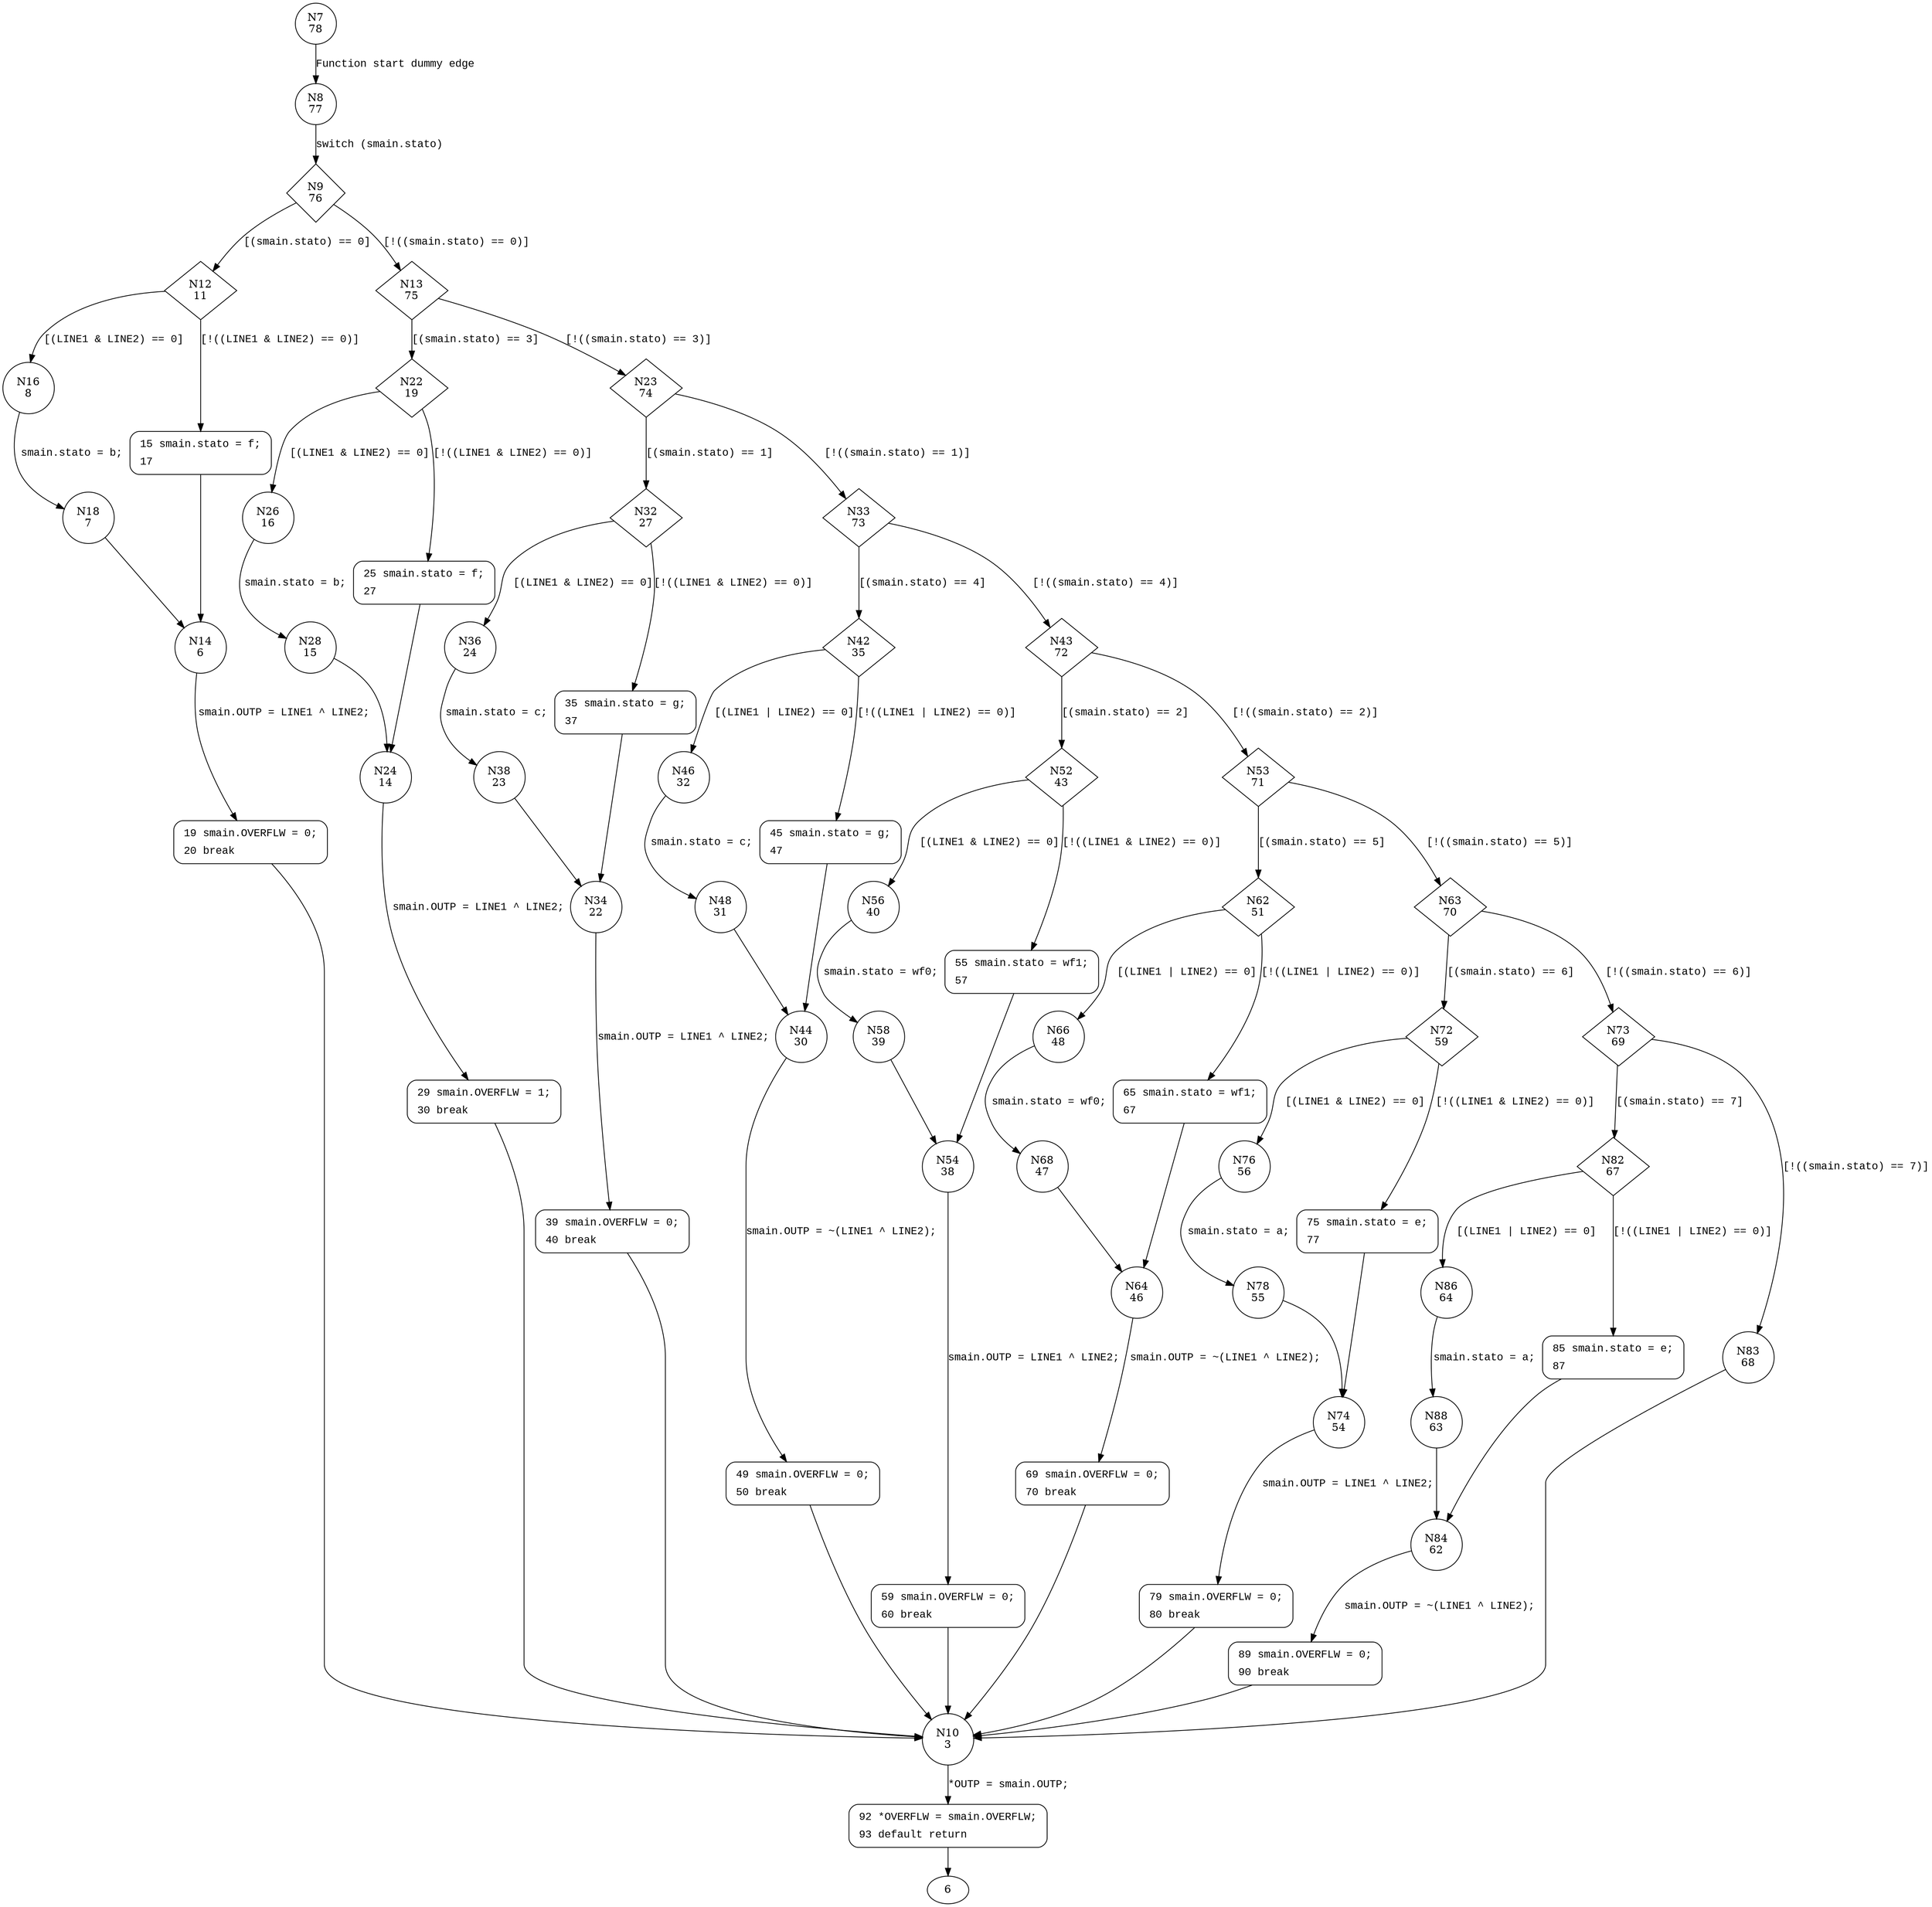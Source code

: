digraph b01 {
7 [shape="circle" label="N7\n78"]
8 [shape="circle" label="N8\n77"]
9 [shape="diamond" label="N9\n76"]
12 [shape="diamond" label="N12\n11"]
13 [shape="diamond" label="N13\n75"]
22 [shape="diamond" label="N22\n19"]
23 [shape="diamond" label="N23\n74"]
32 [shape="diamond" label="N32\n27"]
33 [shape="diamond" label="N33\n73"]
42 [shape="diamond" label="N42\n35"]
43 [shape="diamond" label="N43\n72"]
52 [shape="diamond" label="N52\n43"]
53 [shape="diamond" label="N53\n71"]
62 [shape="diamond" label="N62\n51"]
63 [shape="diamond" label="N63\n70"]
72 [shape="diamond" label="N72\n59"]
73 [shape="diamond" label="N73\n69"]
82 [shape="diamond" label="N82\n67"]
83 [shape="circle" label="N83\n68"]
10 [shape="circle" label="N10\n3"]
92 [shape="circle" label="N92\n2"]
86 [shape="circle" label="N86\n64"]
85 [shape="circle" label="N85\n66"]
84 [shape="circle" label="N84\n62"]
89 [shape="circle" label="N89\n61"]
88 [shape="circle" label="N88\n63"]
76 [shape="circle" label="N76\n56"]
75 [shape="circle" label="N75\n58"]
74 [shape="circle" label="N74\n54"]
79 [shape="circle" label="N79\n53"]
78 [shape="circle" label="N78\n55"]
66 [shape="circle" label="N66\n48"]
65 [shape="circle" label="N65\n50"]
64 [shape="circle" label="N64\n46"]
69 [shape="circle" label="N69\n45"]
68 [shape="circle" label="N68\n47"]
56 [shape="circle" label="N56\n40"]
55 [shape="circle" label="N55\n42"]
54 [shape="circle" label="N54\n38"]
59 [shape="circle" label="N59\n37"]
58 [shape="circle" label="N58\n39"]
46 [shape="circle" label="N46\n32"]
45 [shape="circle" label="N45\n34"]
44 [shape="circle" label="N44\n30"]
49 [shape="circle" label="N49\n29"]
48 [shape="circle" label="N48\n31"]
36 [shape="circle" label="N36\n24"]
35 [shape="circle" label="N35\n26"]
34 [shape="circle" label="N34\n22"]
39 [shape="circle" label="N39\n21"]
38 [shape="circle" label="N38\n23"]
26 [shape="circle" label="N26\n16"]
25 [shape="circle" label="N25\n18"]
24 [shape="circle" label="N24\n14"]
29 [shape="circle" label="N29\n13"]
28 [shape="circle" label="N28\n15"]
16 [shape="circle" label="N16\n8"]
15 [shape="circle" label="N15\n10"]
14 [shape="circle" label="N14\n6"]
19 [shape="circle" label="N19\n5"]
18 [shape="circle" label="N18\n7"]
92 [style="filled,bold" penwidth="1" fillcolor="white" fontname="Courier New" shape="Mrecord" label=<<table border="0" cellborder="0" cellpadding="3" bgcolor="white"><tr><td align="right">92</td><td align="left">*OVERFLW = smain.OVERFLW;</td></tr><tr><td align="right">93</td><td align="left">default return</td></tr></table>>]
92 -> 6[label=""]
85 [style="filled,bold" penwidth="1" fillcolor="white" fontname="Courier New" shape="Mrecord" label=<<table border="0" cellborder="0" cellpadding="3" bgcolor="white"><tr><td align="right">85</td><td align="left">smain.stato = e;</td></tr><tr><td align="right">87</td><td align="left"></td></tr></table>>]
85 -> 84[label=""]
89 [style="filled,bold" penwidth="1" fillcolor="white" fontname="Courier New" shape="Mrecord" label=<<table border="0" cellborder="0" cellpadding="3" bgcolor="white"><tr><td align="right">89</td><td align="left">smain.OVERFLW = 0;</td></tr><tr><td align="right">90</td><td align="left">break</td></tr></table>>]
89 -> 10[label=""]
75 [style="filled,bold" penwidth="1" fillcolor="white" fontname="Courier New" shape="Mrecord" label=<<table border="0" cellborder="0" cellpadding="3" bgcolor="white"><tr><td align="right">75</td><td align="left">smain.stato = e;</td></tr><tr><td align="right">77</td><td align="left"></td></tr></table>>]
75 -> 74[label=""]
79 [style="filled,bold" penwidth="1" fillcolor="white" fontname="Courier New" shape="Mrecord" label=<<table border="0" cellborder="0" cellpadding="3" bgcolor="white"><tr><td align="right">79</td><td align="left">smain.OVERFLW = 0;</td></tr><tr><td align="right">80</td><td align="left">break</td></tr></table>>]
79 -> 10[label=""]
65 [style="filled,bold" penwidth="1" fillcolor="white" fontname="Courier New" shape="Mrecord" label=<<table border="0" cellborder="0" cellpadding="3" bgcolor="white"><tr><td align="right">65</td><td align="left">smain.stato = wf1;</td></tr><tr><td align="right">67</td><td align="left"></td></tr></table>>]
65 -> 64[label=""]
69 [style="filled,bold" penwidth="1" fillcolor="white" fontname="Courier New" shape="Mrecord" label=<<table border="0" cellborder="0" cellpadding="3" bgcolor="white"><tr><td align="right">69</td><td align="left">smain.OVERFLW = 0;</td></tr><tr><td align="right">70</td><td align="left">break</td></tr></table>>]
69 -> 10[label=""]
55 [style="filled,bold" penwidth="1" fillcolor="white" fontname="Courier New" shape="Mrecord" label=<<table border="0" cellborder="0" cellpadding="3" bgcolor="white"><tr><td align="right">55</td><td align="left">smain.stato = wf1;</td></tr><tr><td align="right">57</td><td align="left"></td></tr></table>>]
55 -> 54[label=""]
59 [style="filled,bold" penwidth="1" fillcolor="white" fontname="Courier New" shape="Mrecord" label=<<table border="0" cellborder="0" cellpadding="3" bgcolor="white"><tr><td align="right">59</td><td align="left">smain.OVERFLW = 0;</td></tr><tr><td align="right">60</td><td align="left">break</td></tr></table>>]
59 -> 10[label=""]
45 [style="filled,bold" penwidth="1" fillcolor="white" fontname="Courier New" shape="Mrecord" label=<<table border="0" cellborder="0" cellpadding="3" bgcolor="white"><tr><td align="right">45</td><td align="left">smain.stato = g;</td></tr><tr><td align="right">47</td><td align="left"></td></tr></table>>]
45 -> 44[label=""]
49 [style="filled,bold" penwidth="1" fillcolor="white" fontname="Courier New" shape="Mrecord" label=<<table border="0" cellborder="0" cellpadding="3" bgcolor="white"><tr><td align="right">49</td><td align="left">smain.OVERFLW = 0;</td></tr><tr><td align="right">50</td><td align="left">break</td></tr></table>>]
49 -> 10[label=""]
35 [style="filled,bold" penwidth="1" fillcolor="white" fontname="Courier New" shape="Mrecord" label=<<table border="0" cellborder="0" cellpadding="3" bgcolor="white"><tr><td align="right">35</td><td align="left">smain.stato = g;</td></tr><tr><td align="right">37</td><td align="left"></td></tr></table>>]
35 -> 34[label=""]
39 [style="filled,bold" penwidth="1" fillcolor="white" fontname="Courier New" shape="Mrecord" label=<<table border="0" cellborder="0" cellpadding="3" bgcolor="white"><tr><td align="right">39</td><td align="left">smain.OVERFLW = 0;</td></tr><tr><td align="right">40</td><td align="left">break</td></tr></table>>]
39 -> 10[label=""]
25 [style="filled,bold" penwidth="1" fillcolor="white" fontname="Courier New" shape="Mrecord" label=<<table border="0" cellborder="0" cellpadding="3" bgcolor="white"><tr><td align="right">25</td><td align="left">smain.stato = f;</td></tr><tr><td align="right">27</td><td align="left"></td></tr></table>>]
25 -> 24[label=""]
29 [style="filled,bold" penwidth="1" fillcolor="white" fontname="Courier New" shape="Mrecord" label=<<table border="0" cellborder="0" cellpadding="3" bgcolor="white"><tr><td align="right">29</td><td align="left">smain.OVERFLW = 1;</td></tr><tr><td align="right">30</td><td align="left">break</td></tr></table>>]
29 -> 10[label=""]
15 [style="filled,bold" penwidth="1" fillcolor="white" fontname="Courier New" shape="Mrecord" label=<<table border="0" cellborder="0" cellpadding="3" bgcolor="white"><tr><td align="right">15</td><td align="left">smain.stato = f;</td></tr><tr><td align="right">17</td><td align="left"></td></tr></table>>]
15 -> 14[label=""]
19 [style="filled,bold" penwidth="1" fillcolor="white" fontname="Courier New" shape="Mrecord" label=<<table border="0" cellborder="0" cellpadding="3" bgcolor="white"><tr><td align="right">19</td><td align="left">smain.OVERFLW = 0;</td></tr><tr><td align="right">20</td><td align="left">break</td></tr></table>>]
19 -> 10[label=""]
7 -> 8 [label="Function start dummy edge" fontname="Courier New"]
9 -> 12 [label="[(smain.stato) == 0]" fontname="Courier New"]
9 -> 13 [label="[!((smain.stato) == 0)]" fontname="Courier New"]
13 -> 22 [label="[(smain.stato) == 3]" fontname="Courier New"]
13 -> 23 [label="[!((smain.stato) == 3)]" fontname="Courier New"]
23 -> 32 [label="[(smain.stato) == 1]" fontname="Courier New"]
23 -> 33 [label="[!((smain.stato) == 1)]" fontname="Courier New"]
33 -> 42 [label="[(smain.stato) == 4]" fontname="Courier New"]
33 -> 43 [label="[!((smain.stato) == 4)]" fontname="Courier New"]
43 -> 52 [label="[(smain.stato) == 2]" fontname="Courier New"]
43 -> 53 [label="[!((smain.stato) == 2)]" fontname="Courier New"]
53 -> 62 [label="[(smain.stato) == 5]" fontname="Courier New"]
53 -> 63 [label="[!((smain.stato) == 5)]" fontname="Courier New"]
63 -> 72 [label="[(smain.stato) == 6]" fontname="Courier New"]
63 -> 73 [label="[!((smain.stato) == 6)]" fontname="Courier New"]
73 -> 82 [label="[(smain.stato) == 7]" fontname="Courier New"]
73 -> 83 [label="[!((smain.stato) == 7)]" fontname="Courier New"]
10 -> 92 [label="*OUTP = smain.OUTP;" fontname="Courier New"]
82 -> 86 [label="[(LINE1 | LINE2) == 0]" fontname="Courier New"]
82 -> 85 [label="[!((LINE1 | LINE2) == 0)]" fontname="Courier New"]
84 -> 89 [label="smain.OUTP = ~(LINE1 ^ LINE2);" fontname="Courier New"]
86 -> 88 [label="smain.stato = a;" fontname="Courier New"]
72 -> 76 [label="[(LINE1 & LINE2) == 0]" fontname="Courier New"]
72 -> 75 [label="[!((LINE1 & LINE2) == 0)]" fontname="Courier New"]
74 -> 79 [label="smain.OUTP = LINE1 ^ LINE2;" fontname="Courier New"]
76 -> 78 [label="smain.stato = a;" fontname="Courier New"]
62 -> 66 [label="[(LINE1 | LINE2) == 0]" fontname="Courier New"]
62 -> 65 [label="[!((LINE1 | LINE2) == 0)]" fontname="Courier New"]
64 -> 69 [label="smain.OUTP = ~(LINE1 ^ LINE2);" fontname="Courier New"]
66 -> 68 [label="smain.stato = wf0;" fontname="Courier New"]
52 -> 56 [label="[(LINE1 & LINE2) == 0]" fontname="Courier New"]
52 -> 55 [label="[!((LINE1 & LINE2) == 0)]" fontname="Courier New"]
54 -> 59 [label="smain.OUTP = LINE1 ^ LINE2;" fontname="Courier New"]
56 -> 58 [label="smain.stato = wf0;" fontname="Courier New"]
42 -> 46 [label="[(LINE1 | LINE2) == 0]" fontname="Courier New"]
42 -> 45 [label="[!((LINE1 | LINE2) == 0)]" fontname="Courier New"]
44 -> 49 [label="smain.OUTP = ~(LINE1 ^ LINE2);" fontname="Courier New"]
46 -> 48 [label="smain.stato = c;" fontname="Courier New"]
32 -> 36 [label="[(LINE1 & LINE2) == 0]" fontname="Courier New"]
32 -> 35 [label="[!((LINE1 & LINE2) == 0)]" fontname="Courier New"]
34 -> 39 [label="smain.OUTP = LINE1 ^ LINE2;" fontname="Courier New"]
36 -> 38 [label="smain.stato = c;" fontname="Courier New"]
22 -> 26 [label="[(LINE1 & LINE2) == 0]" fontname="Courier New"]
22 -> 25 [label="[!((LINE1 & LINE2) == 0)]" fontname="Courier New"]
24 -> 29 [label="smain.OUTP = LINE1 ^ LINE2;" fontname="Courier New"]
26 -> 28 [label="smain.stato = b;" fontname="Courier New"]
12 -> 16 [label="[(LINE1 & LINE2) == 0]" fontname="Courier New"]
12 -> 15 [label="[!((LINE1 & LINE2) == 0)]" fontname="Courier New"]
14 -> 19 [label="smain.OUTP = LINE1 ^ LINE2;" fontname="Courier New"]
16 -> 18 [label="smain.stato = b;" fontname="Courier New"]
8 -> 9 [label="switch (smain.stato)" fontname="Courier New"]
83 -> 10 [label="" fontname="Courier New"]
88 -> 84 [label="" fontname="Courier New"]
78 -> 74 [label="" fontname="Courier New"]
68 -> 64 [label="" fontname="Courier New"]
58 -> 54 [label="" fontname="Courier New"]
48 -> 44 [label="" fontname="Courier New"]
38 -> 34 [label="" fontname="Courier New"]
28 -> 24 [label="" fontname="Courier New"]
18 -> 14 [label="" fontname="Courier New"]
}